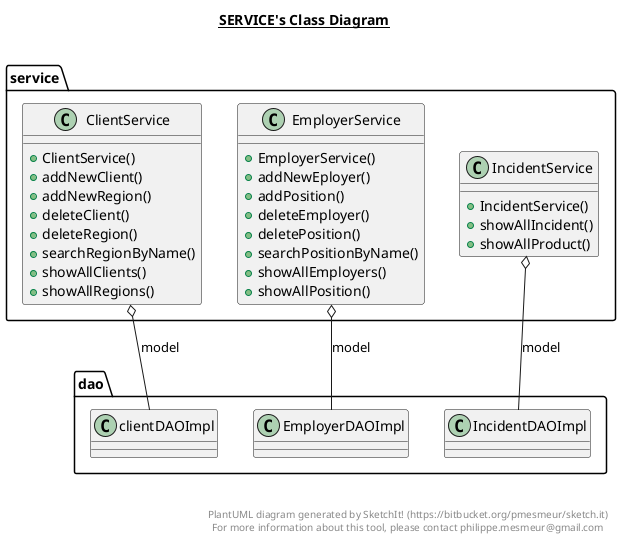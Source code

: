 @startuml

title __SERVICE's Class Diagram__\n

  namespace service {
    class service.ClientService {
        + ClientService()
        + addNewClient()
        + addNewRegion()
        + deleteClient()
        + deleteRegion()
        + searchRegionByName()
        + showAllClients()
        + showAllRegions()
    }
  }
  

  namespace service {
    class service.EmployerService {
        + EmployerService()
        + addNewEployer()
        + addPosition()
        + deleteEmployer()
        + deletePosition()
        + searchPositionByName()
        + showAllEmployers()
        + showAllPosition()
    }
  }
  

  namespace service {
    class service.IncidentService {
        + IncidentService()
        + showAllIncident()
        + showAllProduct()
    }
  }
  

  service.ClientService o-- dao.clientDAOImpl : model
  service.EmployerService o-- dao.EmployerDAOImpl : model
  service.IncidentService o-- dao.IncidentDAOImpl : model


right footer


PlantUML diagram generated by SketchIt! (https://bitbucket.org/pmesmeur/sketch.it)
For more information about this tool, please contact philippe.mesmeur@gmail.com
endfooter

@enduml
